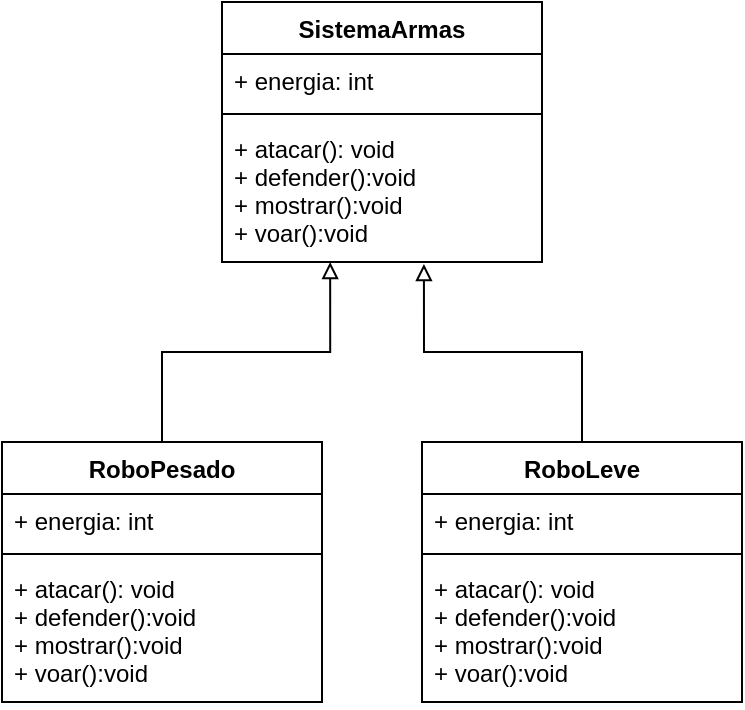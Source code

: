 <mxfile version="15.1.1" type="github">
  <diagram id="UDOpjt26UvhGQOOWERYm" name="Page-1">
    <mxGraphModel dx="1102" dy="482" grid="1" gridSize="10" guides="1" tooltips="1" connect="1" arrows="1" fold="1" page="1" pageScale="1" pageWidth="827" pageHeight="1169" math="0" shadow="0">
      <root>
        <mxCell id="0" />
        <mxCell id="1" parent="0" />
        <mxCell id="4_79RaWpzVJgLiDId3Sa-9" value="SistemaArmas" style="swimlane;fontStyle=1;align=center;verticalAlign=top;childLayout=stackLayout;horizontal=1;startSize=26;horizontalStack=0;resizeParent=1;resizeParentMax=0;resizeLast=0;collapsible=1;marginBottom=0;" parent="1" vertex="1">
          <mxGeometry x="240" y="220" width="160" height="130" as="geometry" />
        </mxCell>
        <mxCell id="4_79RaWpzVJgLiDId3Sa-10" value="+ energia: int" style="text;strokeColor=none;fillColor=none;align=left;verticalAlign=top;spacingLeft=4;spacingRight=4;overflow=hidden;rotatable=0;points=[[0,0.5],[1,0.5]];portConstraint=eastwest;" parent="4_79RaWpzVJgLiDId3Sa-9" vertex="1">
          <mxGeometry y="26" width="160" height="26" as="geometry" />
        </mxCell>
        <mxCell id="4_79RaWpzVJgLiDId3Sa-11" value="" style="line;strokeWidth=1;fillColor=none;align=left;verticalAlign=middle;spacingTop=-1;spacingLeft=3;spacingRight=3;rotatable=0;labelPosition=right;points=[];portConstraint=eastwest;" parent="4_79RaWpzVJgLiDId3Sa-9" vertex="1">
          <mxGeometry y="52" width="160" height="8" as="geometry" />
        </mxCell>
        <mxCell id="4_79RaWpzVJgLiDId3Sa-12" value="+ atacar(): void&#xa;+ defender():void&#xa;+ mostrar():void&#xa;+ voar():void" style="text;strokeColor=none;fillColor=none;align=left;verticalAlign=top;spacingLeft=4;spacingRight=4;overflow=hidden;rotatable=0;points=[[0,0.5],[1,0.5]];portConstraint=eastwest;" parent="4_79RaWpzVJgLiDId3Sa-9" vertex="1">
          <mxGeometry y="60" width="160" height="70" as="geometry" />
        </mxCell>
        <mxCell id="ctpbQNX0WopSbzicxMMw-9" style="edgeStyle=orthogonalEdgeStyle;rounded=0;orthogonalLoop=1;jettySize=auto;html=1;entryX=0.338;entryY=1;entryDx=0;entryDy=0;entryPerimeter=0;endArrow=block;endFill=0;" edge="1" parent="1" source="ctpbQNX0WopSbzicxMMw-1" target="4_79RaWpzVJgLiDId3Sa-12">
          <mxGeometry relative="1" as="geometry" />
        </mxCell>
        <mxCell id="ctpbQNX0WopSbzicxMMw-1" value="RoboPesado" style="swimlane;fontStyle=1;align=center;verticalAlign=top;childLayout=stackLayout;horizontal=1;startSize=26;horizontalStack=0;resizeParent=1;resizeParentMax=0;resizeLast=0;collapsible=1;marginBottom=0;" vertex="1" parent="1">
          <mxGeometry x="130" y="440" width="160" height="130" as="geometry" />
        </mxCell>
        <mxCell id="ctpbQNX0WopSbzicxMMw-2" value="+ energia: int" style="text;strokeColor=none;fillColor=none;align=left;verticalAlign=top;spacingLeft=4;spacingRight=4;overflow=hidden;rotatable=0;points=[[0,0.5],[1,0.5]];portConstraint=eastwest;" vertex="1" parent="ctpbQNX0WopSbzicxMMw-1">
          <mxGeometry y="26" width="160" height="26" as="geometry" />
        </mxCell>
        <mxCell id="ctpbQNX0WopSbzicxMMw-3" value="" style="line;strokeWidth=1;fillColor=none;align=left;verticalAlign=middle;spacingTop=-1;spacingLeft=3;spacingRight=3;rotatable=0;labelPosition=right;points=[];portConstraint=eastwest;" vertex="1" parent="ctpbQNX0WopSbzicxMMw-1">
          <mxGeometry y="52" width="160" height="8" as="geometry" />
        </mxCell>
        <mxCell id="ctpbQNX0WopSbzicxMMw-4" value="+ atacar(): void&#xa;+ defender():void&#xa;+ mostrar():void&#xa;+ voar():void" style="text;strokeColor=none;fillColor=none;align=left;verticalAlign=top;spacingLeft=4;spacingRight=4;overflow=hidden;rotatable=0;points=[[0,0.5],[1,0.5]];portConstraint=eastwest;" vertex="1" parent="ctpbQNX0WopSbzicxMMw-1">
          <mxGeometry y="60" width="160" height="70" as="geometry" />
        </mxCell>
        <mxCell id="ctpbQNX0WopSbzicxMMw-10" style="edgeStyle=orthogonalEdgeStyle;rounded=0;orthogonalLoop=1;jettySize=auto;html=1;entryX=0.631;entryY=1.014;entryDx=0;entryDy=0;entryPerimeter=0;endArrow=block;endFill=0;" edge="1" parent="1" source="ctpbQNX0WopSbzicxMMw-5" target="4_79RaWpzVJgLiDId3Sa-12">
          <mxGeometry relative="1" as="geometry" />
        </mxCell>
        <mxCell id="ctpbQNX0WopSbzicxMMw-5" value="RoboLeve" style="swimlane;fontStyle=1;align=center;verticalAlign=top;childLayout=stackLayout;horizontal=1;startSize=26;horizontalStack=0;resizeParent=1;resizeParentMax=0;resizeLast=0;collapsible=1;marginBottom=0;" vertex="1" parent="1">
          <mxGeometry x="340" y="440" width="160" height="130" as="geometry" />
        </mxCell>
        <mxCell id="ctpbQNX0WopSbzicxMMw-6" value="+ energia: int" style="text;strokeColor=none;fillColor=none;align=left;verticalAlign=top;spacingLeft=4;spacingRight=4;overflow=hidden;rotatable=0;points=[[0,0.5],[1,0.5]];portConstraint=eastwest;" vertex="1" parent="ctpbQNX0WopSbzicxMMw-5">
          <mxGeometry y="26" width="160" height="26" as="geometry" />
        </mxCell>
        <mxCell id="ctpbQNX0WopSbzicxMMw-7" value="" style="line;strokeWidth=1;fillColor=none;align=left;verticalAlign=middle;spacingTop=-1;spacingLeft=3;spacingRight=3;rotatable=0;labelPosition=right;points=[];portConstraint=eastwest;" vertex="1" parent="ctpbQNX0WopSbzicxMMw-5">
          <mxGeometry y="52" width="160" height="8" as="geometry" />
        </mxCell>
        <mxCell id="ctpbQNX0WopSbzicxMMw-8" value="+ atacar(): void&#xa;+ defender():void&#xa;+ mostrar():void&#xa;+ voar():void" style="text;strokeColor=none;fillColor=none;align=left;verticalAlign=top;spacingLeft=4;spacingRight=4;overflow=hidden;rotatable=0;points=[[0,0.5],[1,0.5]];portConstraint=eastwest;" vertex="1" parent="ctpbQNX0WopSbzicxMMw-5">
          <mxGeometry y="60" width="160" height="70" as="geometry" />
        </mxCell>
      </root>
    </mxGraphModel>
  </diagram>
</mxfile>
